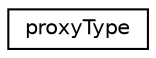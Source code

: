 digraph "Graphical Class Hierarchy"
{
 // LATEX_PDF_SIZE
  edge [fontname="Helvetica",fontsize="10",labelfontname="Helvetica",labelfontsize="10"];
  node [fontname="Helvetica",fontsize="10",shape=record];
  rankdir="LR";
  Node0 [label="proxyType",height=0.2,width=0.4,color="black", fillcolor="white", style="filled",URL="$classproxy_type.html",tooltip=" "];
}
